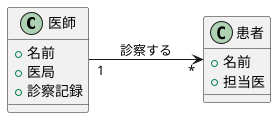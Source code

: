 @startuml 診療記録
left to right direction
class 医師 {
    + 名前
    + 医局
    + 診察記録
}
class 患者 {
    + 名前
    + 担当医    
}

医師 "1"-->"*" 患者:診察する 
@enduml